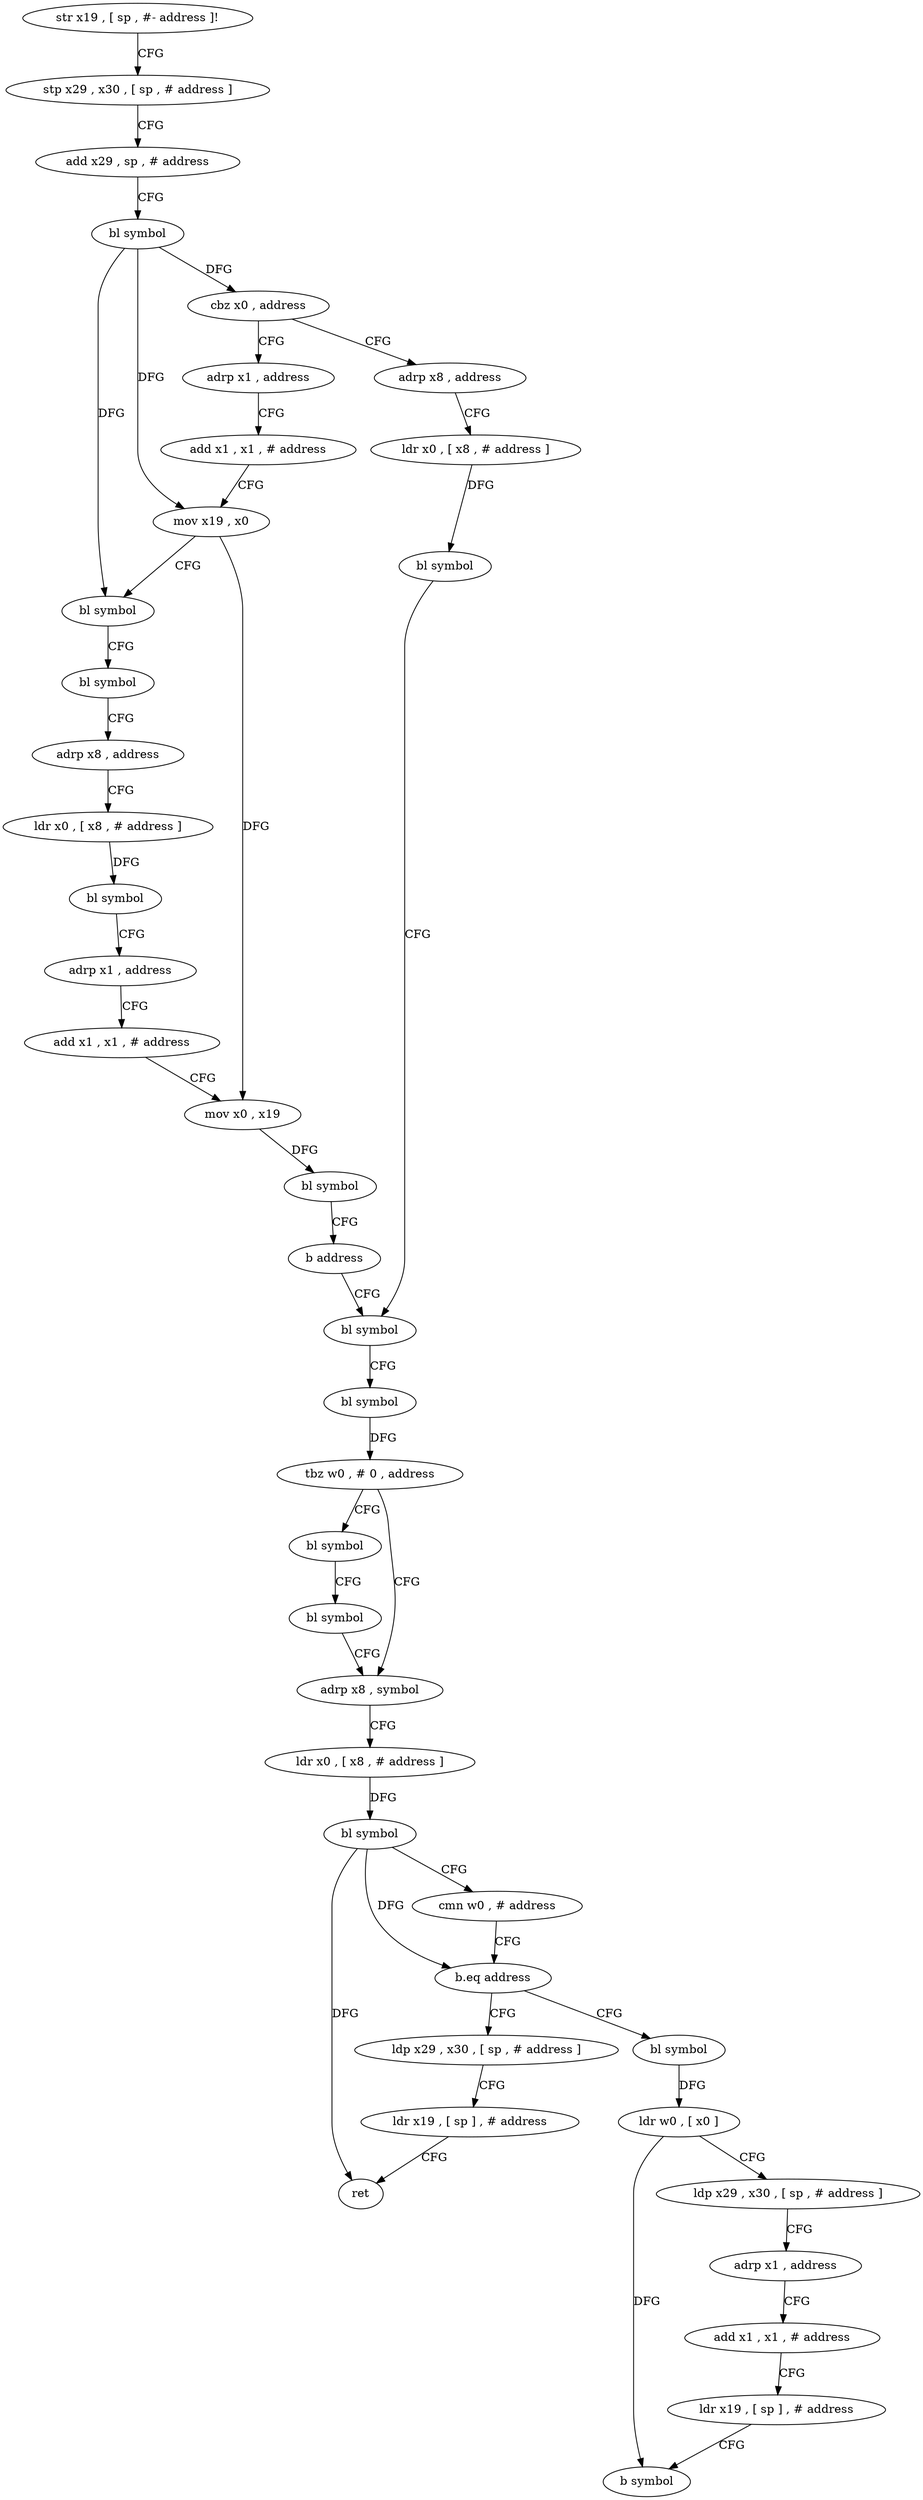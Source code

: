 digraph "func" {
"4230164" [label = "str x19 , [ sp , #- address ]!" ]
"4230168" [label = "stp x29 , x30 , [ sp , # address ]" ]
"4230172" [label = "add x29 , sp , # address" ]
"4230176" [label = "bl symbol" ]
"4230180" [label = "cbz x0 , address" ]
"4230236" [label = "adrp x8 , address" ]
"4230184" [label = "adrp x1 , address" ]
"4230240" [label = "ldr x0 , [ x8 , # address ]" ]
"4230244" [label = "bl symbol" ]
"4230248" [label = "bl symbol" ]
"4230188" [label = "add x1 , x1 , # address" ]
"4230192" [label = "mov x19 , x0" ]
"4230196" [label = "bl symbol" ]
"4230200" [label = "bl symbol" ]
"4230204" [label = "adrp x8 , address" ]
"4230208" [label = "ldr x0 , [ x8 , # address ]" ]
"4230212" [label = "bl symbol" ]
"4230216" [label = "adrp x1 , address" ]
"4230220" [label = "add x1 , x1 , # address" ]
"4230224" [label = "mov x0 , x19" ]
"4230228" [label = "bl symbol" ]
"4230232" [label = "b address" ]
"4230268" [label = "adrp x8 , symbol" ]
"4230272" [label = "ldr x0 , [ x8 , # address ]" ]
"4230276" [label = "bl symbol" ]
"4230280" [label = "cmn w0 , # address" ]
"4230284" [label = "b.eq address" ]
"4230300" [label = "bl symbol" ]
"4230288" [label = "ldp x29 , x30 , [ sp , # address ]" ]
"4230260" [label = "bl symbol" ]
"4230264" [label = "bl symbol" ]
"4230252" [label = "bl symbol" ]
"4230256" [label = "tbz w0 , # 0 , address" ]
"4230304" [label = "ldr w0 , [ x0 ]" ]
"4230308" [label = "ldp x29 , x30 , [ sp , # address ]" ]
"4230312" [label = "adrp x1 , address" ]
"4230316" [label = "add x1 , x1 , # address" ]
"4230320" [label = "ldr x19 , [ sp ] , # address" ]
"4230324" [label = "b symbol" ]
"4230292" [label = "ldr x19 , [ sp ] , # address" ]
"4230296" [label = "ret" ]
"4230164" -> "4230168" [ label = "CFG" ]
"4230168" -> "4230172" [ label = "CFG" ]
"4230172" -> "4230176" [ label = "CFG" ]
"4230176" -> "4230180" [ label = "DFG" ]
"4230176" -> "4230192" [ label = "DFG" ]
"4230176" -> "4230196" [ label = "DFG" ]
"4230180" -> "4230236" [ label = "CFG" ]
"4230180" -> "4230184" [ label = "CFG" ]
"4230236" -> "4230240" [ label = "CFG" ]
"4230184" -> "4230188" [ label = "CFG" ]
"4230240" -> "4230244" [ label = "DFG" ]
"4230244" -> "4230248" [ label = "CFG" ]
"4230248" -> "4230252" [ label = "CFG" ]
"4230188" -> "4230192" [ label = "CFG" ]
"4230192" -> "4230196" [ label = "CFG" ]
"4230192" -> "4230224" [ label = "DFG" ]
"4230196" -> "4230200" [ label = "CFG" ]
"4230200" -> "4230204" [ label = "CFG" ]
"4230204" -> "4230208" [ label = "CFG" ]
"4230208" -> "4230212" [ label = "DFG" ]
"4230212" -> "4230216" [ label = "CFG" ]
"4230216" -> "4230220" [ label = "CFG" ]
"4230220" -> "4230224" [ label = "CFG" ]
"4230224" -> "4230228" [ label = "DFG" ]
"4230228" -> "4230232" [ label = "CFG" ]
"4230232" -> "4230248" [ label = "CFG" ]
"4230268" -> "4230272" [ label = "CFG" ]
"4230272" -> "4230276" [ label = "DFG" ]
"4230276" -> "4230280" [ label = "CFG" ]
"4230276" -> "4230284" [ label = "DFG" ]
"4230276" -> "4230296" [ label = "DFG" ]
"4230280" -> "4230284" [ label = "CFG" ]
"4230284" -> "4230300" [ label = "CFG" ]
"4230284" -> "4230288" [ label = "CFG" ]
"4230300" -> "4230304" [ label = "DFG" ]
"4230288" -> "4230292" [ label = "CFG" ]
"4230260" -> "4230264" [ label = "CFG" ]
"4230264" -> "4230268" [ label = "CFG" ]
"4230252" -> "4230256" [ label = "DFG" ]
"4230256" -> "4230268" [ label = "CFG" ]
"4230256" -> "4230260" [ label = "CFG" ]
"4230304" -> "4230308" [ label = "CFG" ]
"4230304" -> "4230324" [ label = "DFG" ]
"4230308" -> "4230312" [ label = "CFG" ]
"4230312" -> "4230316" [ label = "CFG" ]
"4230316" -> "4230320" [ label = "CFG" ]
"4230320" -> "4230324" [ label = "CFG" ]
"4230292" -> "4230296" [ label = "CFG" ]
}
